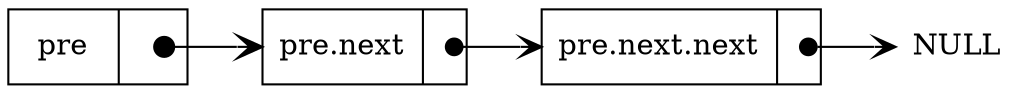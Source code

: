 digraph foo {
        node [shape = plaintext, label = "NULL"];
        null0;
        rankdir=LR;
        node [shape=record];
        a [label="{ <data> pre | <ref>  }", width=1.2]
        b [label="{ <data> pre.next | <ref>  }"];
        c [label="{ <data> pre.next.next | <ref>  }"];
        a:ref:c -> b:data [arrowhead=vee, arrowtail=dot, dir=both, tailclip=false, arrowsize=1.2];
        b:ref:c -> c:data [arrowhead=vee, arrowtail=dot, dir=both, tailclip=false];
        c:ref:c -> null0  [arrowhead=vee, arrowtail=dot, dir=both, tailclip=false];
}